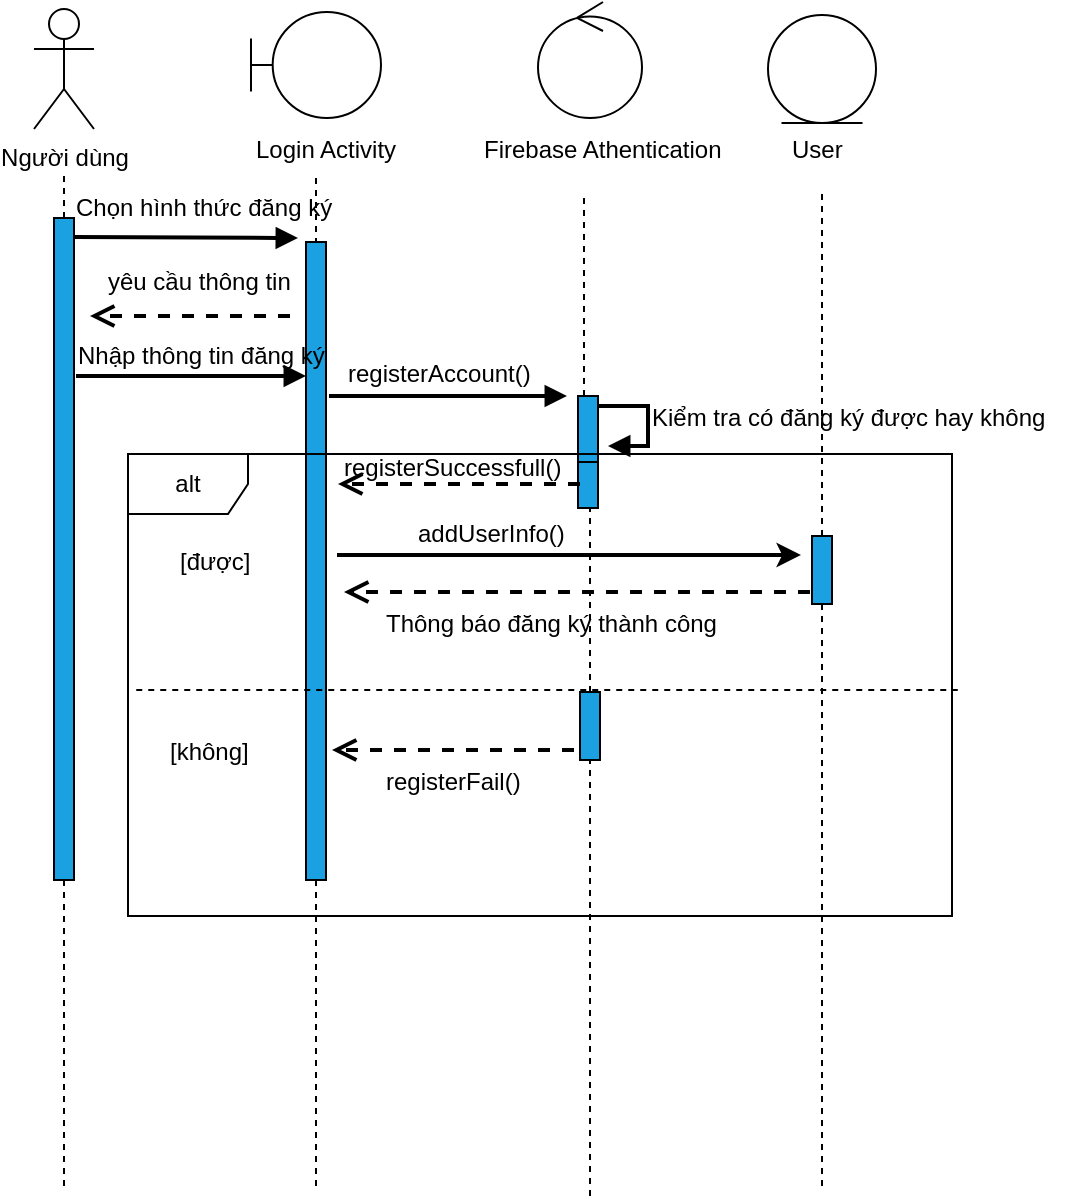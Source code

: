 <mxfile version="10.7.5" type="device"><diagram id="szSLGYfMQ7t4tZ5hNbEb" name="Page-1"><mxGraphModel dx="1064" dy="496" grid="0" gridSize="10" guides="1" tooltips="1" connect="1" arrows="1" fold="1" page="0" pageScale="1" pageWidth="850" pageHeight="1100" math="0" shadow="0"><root><mxCell id="0"/><mxCell id="1" parent="0"/><mxCell id="_jDSS3qnv5C4p4PVf7s6-1" value="Người dùng" style="shape=umlActor;verticalLabelPosition=bottom;labelBackgroundColor=#ffffff;verticalAlign=top;html=1;outlineConnect=0;" parent="1" vertex="1"><mxGeometry x="125" y="46.5" width="30" height="60" as="geometry"/></mxCell><mxCell id="_jDSS3qnv5C4p4PVf7s6-2" value="" style="ellipse;shape=umlControl;whiteSpace=wrap;html=1;strokeColor=#000000;" parent="1" vertex="1"><mxGeometry x="377" y="43" width="52" height="58" as="geometry"/></mxCell><mxCell id="_jDSS3qnv5C4p4PVf7s6-3" value="Firebase Athentication" style="text;html=1;resizable=0;points=[];autosize=1;align=left;verticalAlign=top;spacingTop=-4;" parent="1" vertex="1"><mxGeometry x="348" y="106.5" width="129" height="14" as="geometry"/></mxCell><mxCell id="_jDSS3qnv5C4p4PVf7s6-4" value="" style="shape=umlBoundary;whiteSpace=wrap;html=1;strokeColor=#000000;" parent="1" vertex="1"><mxGeometry x="233.5" y="48" width="65" height="53" as="geometry"/></mxCell><mxCell id="_jDSS3qnv5C4p4PVf7s6-5" value="Login Activity" style="text;html=1;resizable=0;points=[];autosize=1;align=left;verticalAlign=top;spacingTop=-4;" parent="1" vertex="1"><mxGeometry x="233.5" y="106.5" width="81" height="14" as="geometry"/></mxCell><mxCell id="_jDSS3qnv5C4p4PVf7s6-6" value="" style="ellipse;shape=umlEntity;whiteSpace=wrap;html=1;strokeColor=#000000;" parent="1" vertex="1"><mxGeometry x="492" y="49.5" width="54" height="54" as="geometry"/></mxCell><mxCell id="_jDSS3qnv5C4p4PVf7s6-7" value="User" style="text;html=1;resizable=0;points=[];autosize=1;align=left;verticalAlign=top;spacingTop=-4;" parent="1" vertex="1"><mxGeometry x="501.5" y="106.5" width="35" height="14" as="geometry"/></mxCell><mxCell id="_jDSS3qnv5C4p4PVf7s6-8" value="" style="endArrow=block;endFill=1;endSize=6;html=1;strokeWidth=2;" parent="1" edge="1"><mxGeometry width="100" relative="1" as="geometry"><mxPoint x="145" y="160.5" as="sourcePoint"/><mxPoint x="257" y="161" as="targetPoint"/></mxGeometry></mxCell><mxCell id="_jDSS3qnv5C4p4PVf7s6-9" value="" style="endArrow=block;endFill=1;endSize=6;html=1;strokeWidth=2;" parent="1" edge="1"><mxGeometry width="100" relative="1" as="geometry"><mxPoint x="272.5" y="240" as="sourcePoint"/><mxPoint x="391.5" y="240" as="targetPoint"/></mxGeometry></mxCell><mxCell id="_jDSS3qnv5C4p4PVf7s6-10" value="Chọn hình thức đăng ký" style="text;html=1;resizable=0;points=[];autosize=1;align=left;verticalAlign=top;spacingTop=-4;fillColor=#ffffff;" parent="1" vertex="1"><mxGeometry x="143.5" y="135.5" width="140" height="20" as="geometry"/></mxCell><mxCell id="_jDSS3qnv5C4p4PVf7s6-11" value="registerAccount()" style="text;html=1;resizable=0;points=[];autosize=1;align=left;verticalAlign=top;spacingTop=-4;" parent="1" vertex="1"><mxGeometry x="280" y="219" width="101" height="14" as="geometry"/></mxCell><mxCell id="_jDSS3qnv5C4p4PVf7s6-12" value="" style="endArrow=none;dashed=1;html=1;strokeWidth=1;" parent="1" source="_jDSS3qnv5C4p4PVf7s6-13" edge="1"><mxGeometry width="50" height="50" relative="1" as="geometry"><mxPoint x="140" y="520" as="sourcePoint"/><mxPoint x="140" y="130" as="targetPoint"/></mxGeometry></mxCell><mxCell id="_jDSS3qnv5C4p4PVf7s6-13" value="" style="html=1;points=[];perimeter=orthogonalPerimeter;fillColor=#1ba1e2;strokeColor=#000000;fontColor=#ffffff;" parent="1" vertex="1"><mxGeometry x="135" y="151" width="10" height="331" as="geometry"/></mxCell><mxCell id="_jDSS3qnv5C4p4PVf7s6-14" value="" style="endArrow=none;dashed=1;html=1;strokeWidth=1;exitX=0.5;exitY=0.003;exitDx=0;exitDy=0;exitPerimeter=0;" parent="1" source="_jDSS3qnv5C4p4PVf7s6-15" edge="1"><mxGeometry width="50" height="50" relative="1" as="geometry"><mxPoint x="266" y="520" as="sourcePoint"/><mxPoint x="266" y="131" as="targetPoint"/></mxGeometry></mxCell><mxCell id="_jDSS3qnv5C4p4PVf7s6-15" value="" style="html=1;points=[];perimeter=orthogonalPerimeter;fillColor=#1ba1e2;strokeColor=#000000;fontColor=#ffffff;" parent="1" vertex="1"><mxGeometry x="261" y="163" width="10" height="319" as="geometry"/></mxCell><mxCell id="_jDSS3qnv5C4p4PVf7s6-16" value="" style="endArrow=none;dashed=1;html=1;strokeWidth=1;" parent="1" source="_jDSS3qnv5C4p4PVf7s6-17" edge="1"><mxGeometry width="50" height="50" relative="1" as="geometry"><mxPoint x="400" y="520" as="sourcePoint"/><mxPoint x="400" y="140" as="targetPoint"/></mxGeometry></mxCell><mxCell id="_jDSS3qnv5C4p4PVf7s6-17" value="" style="html=1;points=[];perimeter=orthogonalPerimeter;fillColor=#1ba1e2;strokeColor=#000000;fontColor=#ffffff;" parent="1" vertex="1"><mxGeometry x="397" y="240" width="10" height="33" as="geometry"/></mxCell><mxCell id="_jDSS3qnv5C4p4PVf7s6-18" value="" style="endArrow=none;dashed=1;html=1;strokeWidth=1;" parent="1" source="_jDSS3qnv5C4p4PVf7s6-35" target="_jDSS3qnv5C4p4PVf7s6-17" edge="1"><mxGeometry width="50" height="50" relative="1" as="geometry"><mxPoint x="400" y="574" as="sourcePoint"/><mxPoint x="400" y="140" as="targetPoint"/></mxGeometry></mxCell><mxCell id="_jDSS3qnv5C4p4PVf7s6-19" value="" style="html=1;verticalAlign=bottom;endArrow=open;dashed=1;endSize=8;strokeWidth=2;" parent="1" edge="1"><mxGeometry relative="1" as="geometry"><mxPoint x="253" y="200" as="sourcePoint"/><mxPoint x="153" y="200" as="targetPoint"/></mxGeometry></mxCell><mxCell id="_jDSS3qnv5C4p4PVf7s6-20" value="yêu cầu thông tin" style="text;html=1;resizable=0;points=[];autosize=1;align=left;verticalAlign=top;spacingTop=-4;fillColor=none;" parent="1" vertex="1"><mxGeometry x="160" y="173" width="101" height="14" as="geometry"/></mxCell><mxCell id="_jDSS3qnv5C4p4PVf7s6-21" value="" style="endArrow=block;endFill=1;endSize=6;html=1;strokeWidth=2;" parent="1" edge="1"><mxGeometry width="100" relative="1" as="geometry"><mxPoint x="146" y="230" as="sourcePoint"/><mxPoint x="261" y="230" as="targetPoint"/></mxGeometry></mxCell><mxCell id="_jDSS3qnv5C4p4PVf7s6-22" value="Nhập thông tin đăng ký" style="text;html=1;resizable=0;points=[];autosize=1;align=left;verticalAlign=top;spacingTop=-4;" parent="1" vertex="1"><mxGeometry x="145" y="210" width="140" height="20" as="geometry"/></mxCell><mxCell id="_jDSS3qnv5C4p4PVf7s6-23" value="" style="edgeStyle=orthogonalEdgeStyle;html=1;align=left;spacingLeft=2;endArrow=block;rounded=0;entryX=1;entryY=0;strokeWidth=2;" parent="1" edge="1"><mxGeometry x="1" y="350" relative="1" as="geometry"><mxPoint x="407" y="245" as="sourcePoint"/><Array as="points"><mxPoint x="432" y="245"/><mxPoint x="432" y="265"/></Array><mxPoint x="412" y="265" as="targetPoint"/><mxPoint x="-303" y="-174" as="offset"/></mxGeometry></mxCell><mxCell id="_jDSS3qnv5C4p4PVf7s6-24" value="Kiểm tra có đăng ký được hay không" style="text;html=1;resizable=0;points=[];autosize=1;align=left;verticalAlign=top;spacingTop=-4;" parent="1" vertex="1"><mxGeometry x="431.5" y="241" width="210" height="20" as="geometry"/></mxCell><mxCell id="_jDSS3qnv5C4p4PVf7s6-25" value="" style="endArrow=none;dashed=1;html=1;strokeWidth=1;exitX=0.01;exitY=0.511;exitDx=0;exitDy=0;exitPerimeter=0;entryX=1.007;entryY=0.511;entryDx=0;entryDy=0;entryPerimeter=0;" parent="1" source="_jDSS3qnv5C4p4PVf7s6-31" target="_jDSS3qnv5C4p4PVf7s6-31" edge="1"><mxGeometry width="50" height="50" relative="1" as="geometry"><mxPoint x="197" y="525" as="sourcePoint"/><mxPoint x="247" y="475" as="targetPoint"/></mxGeometry></mxCell><mxCell id="_jDSS3qnv5C4p4PVf7s6-26" value="" style="html=1;points=[];perimeter=orthogonalPerimeter;fillColor=#1ba1e2;strokeColor=#000000;fontColor=#ffffff;" parent="1" vertex="1"><mxGeometry x="397" y="273" width="10" height="23" as="geometry"/></mxCell><mxCell id="_jDSS3qnv5C4p4PVf7s6-27" value="[được]" style="text;html=1;resizable=0;points=[];autosize=1;align=left;verticalAlign=top;spacingTop=-4;" parent="1" vertex="1"><mxGeometry x="196" y="313" width="45" height="14" as="geometry"/></mxCell><mxCell id="_jDSS3qnv5C4p4PVf7s6-28" value="[không]" style="text;html=1;resizable=0;points=[];autosize=1;align=left;verticalAlign=top;spacingTop=-4;" parent="1" vertex="1"><mxGeometry x="190.5" y="408" width="49" height="14" as="geometry"/></mxCell><mxCell id="_jDSS3qnv5C4p4PVf7s6-31" value="alt" style="shape=umlFrame;whiteSpace=wrap;html=1;strokeColor=#000000;fillColor=none;" parent="1" vertex="1"><mxGeometry x="172" y="269" width="412" height="231" as="geometry"/></mxCell><mxCell id="_jDSS3qnv5C4p4PVf7s6-32" value="" style="html=1;points=[];perimeter=orthogonalPerimeter;fillColor=#1ba1e2;strokeColor=#000000;fontColor=#ffffff;" parent="1" vertex="1"><mxGeometry x="514" y="310" width="10" height="34" as="geometry"/></mxCell><mxCell id="_jDSS3qnv5C4p4PVf7s6-36" value="" style="html=1;verticalAlign=bottom;endArrow=open;dashed=1;endSize=8;strokeWidth=2;" parent="1" edge="1"><mxGeometry relative="1" as="geometry"><mxPoint x="395" y="417" as="sourcePoint"/><mxPoint x="274" y="417" as="targetPoint"/></mxGeometry></mxCell><mxCell id="_jDSS3qnv5C4p4PVf7s6-37" value="registerFail()" style="text;html=1;resizable=0;points=[];autosize=1;align=left;verticalAlign=top;spacingTop=-4;" parent="1" vertex="1"><mxGeometry x="298.5" y="423" width="77" height="14" as="geometry"/></mxCell><mxCell id="_jDSS3qnv5C4p4PVf7s6-38" value="" style="endArrow=none;dashed=1;html=1;strokeWidth=1;" parent="1" edge="1"><mxGeometry width="50" height="50" relative="1" as="geometry"><mxPoint x="519" y="310" as="sourcePoint"/><mxPoint x="519" y="138" as="targetPoint"/></mxGeometry></mxCell><mxCell id="_jDSS3qnv5C4p4PVf7s6-39" value="" style="endArrow=none;dashed=1;html=1;strokeWidth=1;" parent="1" edge="1"><mxGeometry width="50" height="50" relative="1" as="geometry"><mxPoint x="519" y="635" as="sourcePoint"/><mxPoint x="519" y="344" as="targetPoint"/></mxGeometry></mxCell><mxCell id="_jDSS3qnv5C4p4PVf7s6-40" value="" style="endArrow=none;dashed=1;html=1;strokeWidth=1;" parent="1" source="_jDSS3qnv5C4p4PVf7s6-35" edge="1"><mxGeometry width="50" height="50" relative="1" as="geometry"><mxPoint x="403" y="640" as="sourcePoint"/><mxPoint x="403" y="374" as="targetPoint"/></mxGeometry></mxCell><mxCell id="_jDSS3qnv5C4p4PVf7s6-41" value="" style="endArrow=none;dashed=1;html=1;strokeWidth=1;" parent="1" edge="1"><mxGeometry width="50" height="50" relative="1" as="geometry"><mxPoint x="266" y="635" as="sourcePoint"/><mxPoint x="266" y="482" as="targetPoint"/></mxGeometry></mxCell><mxCell id="_jDSS3qnv5C4p4PVf7s6-42" value="" style="endArrow=none;dashed=1;html=1;strokeWidth=1;" parent="1" edge="1"><mxGeometry width="50" height="50" relative="1" as="geometry"><mxPoint x="140" y="635" as="sourcePoint"/><mxPoint x="140" y="482" as="targetPoint"/></mxGeometry></mxCell><mxCell id="_jDSS3qnv5C4p4PVf7s6-35" value="" style="html=1;points=[];perimeter=orthogonalPerimeter;fillColor=#1ba1e2;strokeColor=#000000;fontColor=#ffffff;" parent="1" vertex="1"><mxGeometry x="398" y="388" width="10" height="34" as="geometry"/></mxCell><mxCell id="BV83C2JCrGG5lwH1q7qB-1" value="" style="endArrow=none;dashed=1;html=1;strokeWidth=1;" parent="1" target="_jDSS3qnv5C4p4PVf7s6-35" edge="1"><mxGeometry width="50" height="50" relative="1" as="geometry"><mxPoint x="403" y="640" as="sourcePoint"/><mxPoint x="403" y="374" as="targetPoint"/></mxGeometry></mxCell><mxCell id="BV83C2JCrGG5lwH1q7qB-2" value="" style="html=1;verticalAlign=bottom;endArrow=open;dashed=1;endSize=8;strokeWidth=2;" parent="1" edge="1"><mxGeometry relative="1" as="geometry"><mxPoint x="398" y="284" as="sourcePoint"/><mxPoint x="277" y="284" as="targetPoint"/></mxGeometry></mxCell><mxCell id="BV83C2JCrGG5lwH1q7qB-3" value="registerSuccessfull()" style="text;html=1;resizable=0;points=[];autosize=1;align=left;verticalAlign=top;spacingTop=-4;" parent="1" vertex="1"><mxGeometry x="278" y="266" width="119" height="14" as="geometry"/></mxCell><mxCell id="BV83C2JCrGG5lwH1q7qB-4" value="" style="endArrow=classic;html=1;strokeWidth=2;" parent="1" edge="1"><mxGeometry width="50" height="50" relative="1" as="geometry"><mxPoint x="276.5" y="319.5" as="sourcePoint"/><mxPoint x="508.5" y="319.5" as="targetPoint"/></mxGeometry></mxCell><mxCell id="BV83C2JCrGG5lwH1q7qB-5" value="" style="html=1;verticalAlign=bottom;endArrow=open;dashed=1;endSize=8;strokeWidth=2;" parent="1" edge="1"><mxGeometry relative="1" as="geometry"><mxPoint x="513" y="338" as="sourcePoint"/><mxPoint x="280" y="338" as="targetPoint"/></mxGeometry></mxCell><mxCell id="BV83C2JCrGG5lwH1q7qB-7" value="addUserInfo()" style="text;html=1;resizable=0;points=[];autosize=1;align=left;verticalAlign=top;spacingTop=-4;" parent="1" vertex="1"><mxGeometry x="314.5" y="299" width="83" height="14" as="geometry"/></mxCell><mxCell id="BV83C2JCrGG5lwH1q7qB-9" value="Thông báo đăng ký thành công" style="text;html=1;resizable=0;points=[];autosize=1;align=left;verticalAlign=top;spacingTop=-4;" parent="1" vertex="1"><mxGeometry x="298.5" y="343.5" width="175" height="14" as="geometry"/></mxCell></root></mxGraphModel></diagram></mxfile>